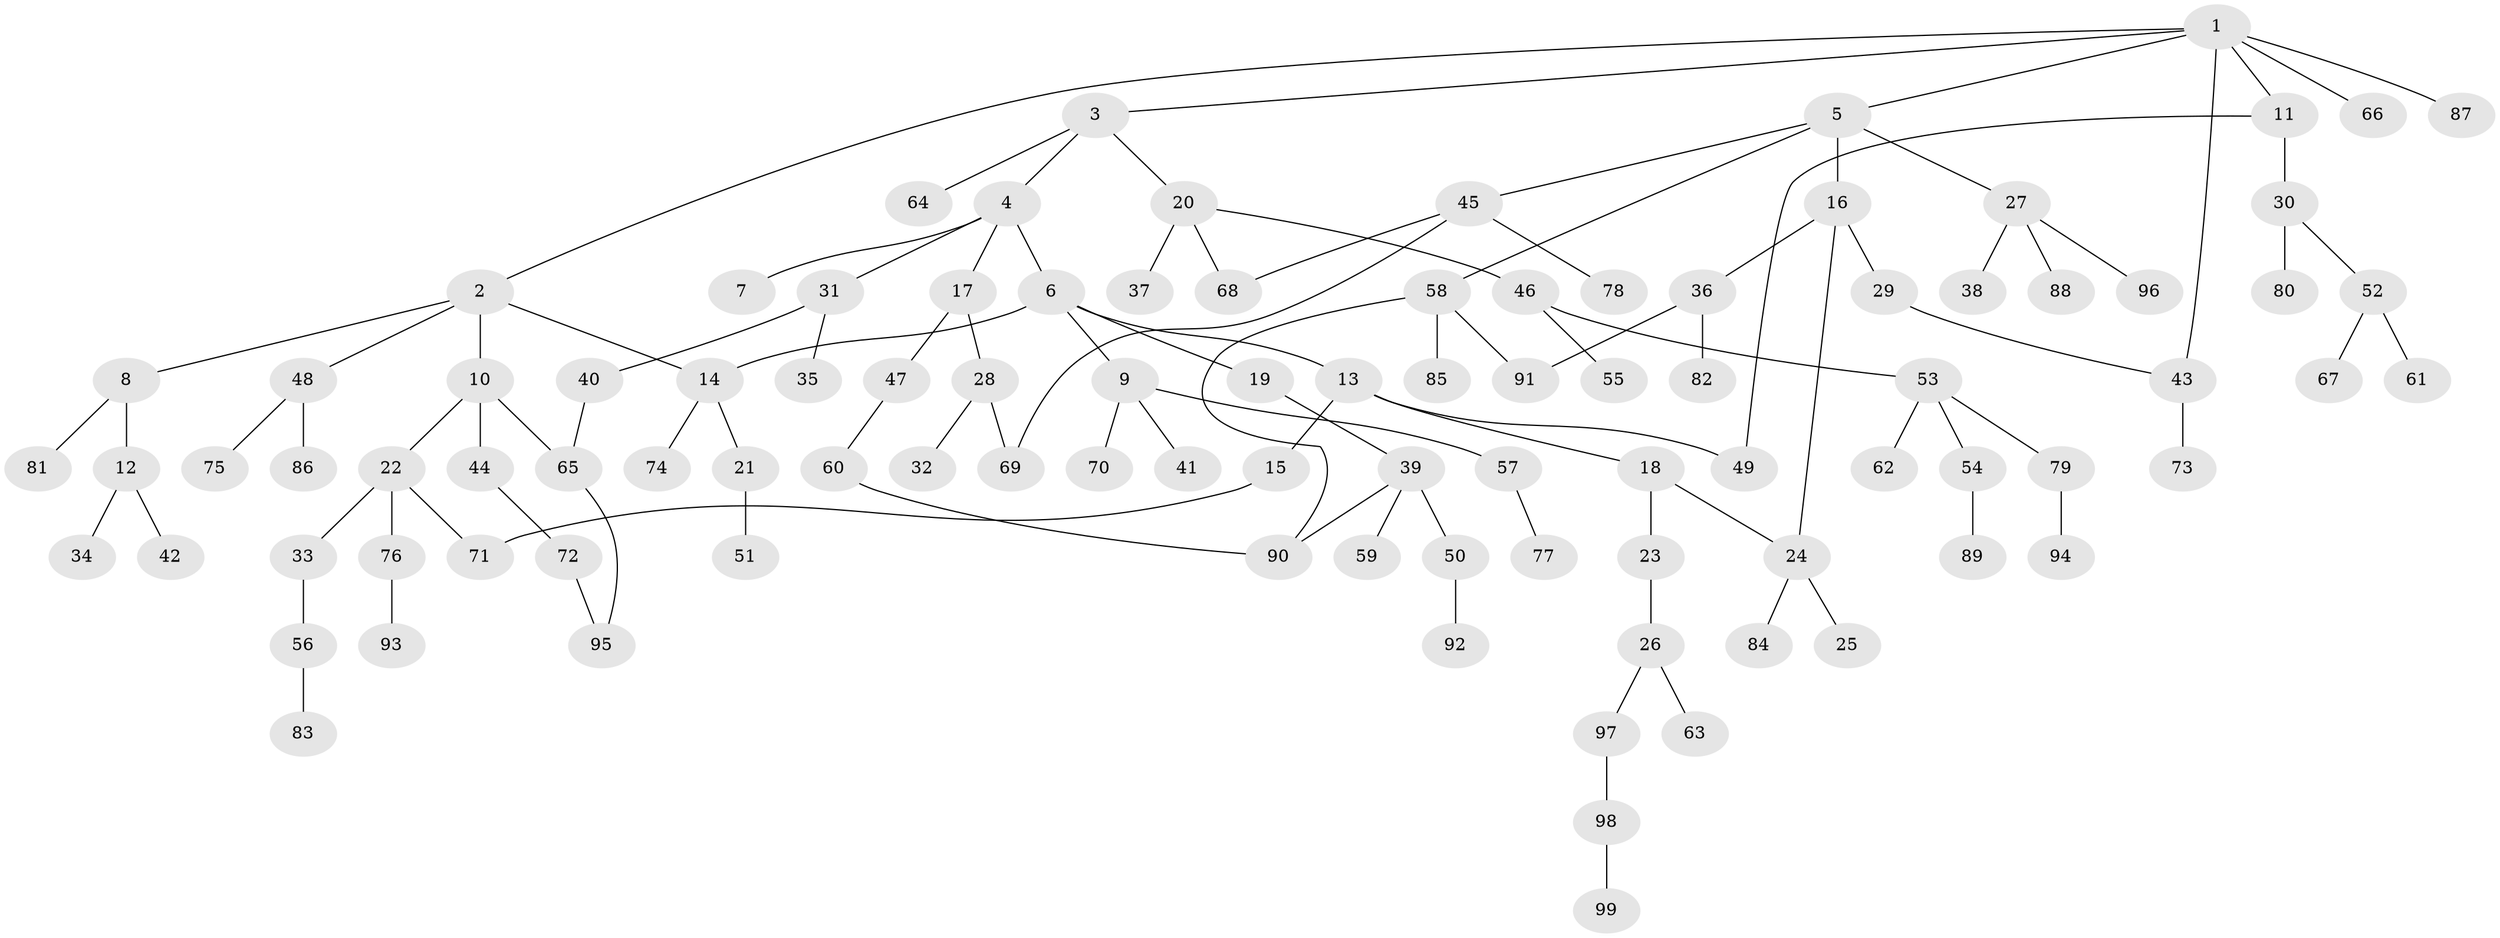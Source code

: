 // coarse degree distribution, {4: 0.1, 5: 0.2, 2: 0.3, 1: 0.3, 3: 0.1}
// Generated by graph-tools (version 1.1) at 2025/48/03/04/25 22:48:41]
// undirected, 99 vertices, 110 edges
graph export_dot {
  node [color=gray90,style=filled];
  1;
  2;
  3;
  4;
  5;
  6;
  7;
  8;
  9;
  10;
  11;
  12;
  13;
  14;
  15;
  16;
  17;
  18;
  19;
  20;
  21;
  22;
  23;
  24;
  25;
  26;
  27;
  28;
  29;
  30;
  31;
  32;
  33;
  34;
  35;
  36;
  37;
  38;
  39;
  40;
  41;
  42;
  43;
  44;
  45;
  46;
  47;
  48;
  49;
  50;
  51;
  52;
  53;
  54;
  55;
  56;
  57;
  58;
  59;
  60;
  61;
  62;
  63;
  64;
  65;
  66;
  67;
  68;
  69;
  70;
  71;
  72;
  73;
  74;
  75;
  76;
  77;
  78;
  79;
  80;
  81;
  82;
  83;
  84;
  85;
  86;
  87;
  88;
  89;
  90;
  91;
  92;
  93;
  94;
  95;
  96;
  97;
  98;
  99;
  1 -- 2;
  1 -- 3;
  1 -- 5;
  1 -- 11;
  1 -- 43;
  1 -- 66;
  1 -- 87;
  2 -- 8;
  2 -- 10;
  2 -- 48;
  2 -- 14;
  3 -- 4;
  3 -- 20;
  3 -- 64;
  4 -- 6;
  4 -- 7;
  4 -- 17;
  4 -- 31;
  5 -- 16;
  5 -- 27;
  5 -- 45;
  5 -- 58;
  6 -- 9;
  6 -- 13;
  6 -- 14;
  6 -- 19;
  8 -- 12;
  8 -- 81;
  9 -- 41;
  9 -- 57;
  9 -- 70;
  10 -- 22;
  10 -- 44;
  10 -- 65;
  11 -- 30;
  11 -- 49;
  12 -- 34;
  12 -- 42;
  13 -- 15;
  13 -- 18;
  13 -- 49;
  14 -- 21;
  14 -- 74;
  15 -- 71;
  16 -- 24;
  16 -- 29;
  16 -- 36;
  17 -- 28;
  17 -- 47;
  18 -- 23;
  18 -- 24;
  19 -- 39;
  20 -- 37;
  20 -- 46;
  20 -- 68;
  21 -- 51;
  22 -- 33;
  22 -- 71;
  22 -- 76;
  23 -- 26;
  24 -- 25;
  24 -- 84;
  26 -- 63;
  26 -- 97;
  27 -- 38;
  27 -- 88;
  27 -- 96;
  28 -- 32;
  28 -- 69;
  29 -- 43;
  30 -- 52;
  30 -- 80;
  31 -- 35;
  31 -- 40;
  33 -- 56;
  36 -- 82;
  36 -- 91;
  39 -- 50;
  39 -- 59;
  39 -- 90;
  40 -- 65;
  43 -- 73;
  44 -- 72;
  45 -- 68;
  45 -- 78;
  45 -- 69;
  46 -- 53;
  46 -- 55;
  47 -- 60;
  48 -- 75;
  48 -- 86;
  50 -- 92;
  52 -- 61;
  52 -- 67;
  53 -- 54;
  53 -- 62;
  53 -- 79;
  54 -- 89;
  56 -- 83;
  57 -- 77;
  58 -- 85;
  58 -- 90;
  58 -- 91;
  60 -- 90;
  65 -- 95;
  72 -- 95;
  76 -- 93;
  79 -- 94;
  97 -- 98;
  98 -- 99;
}
